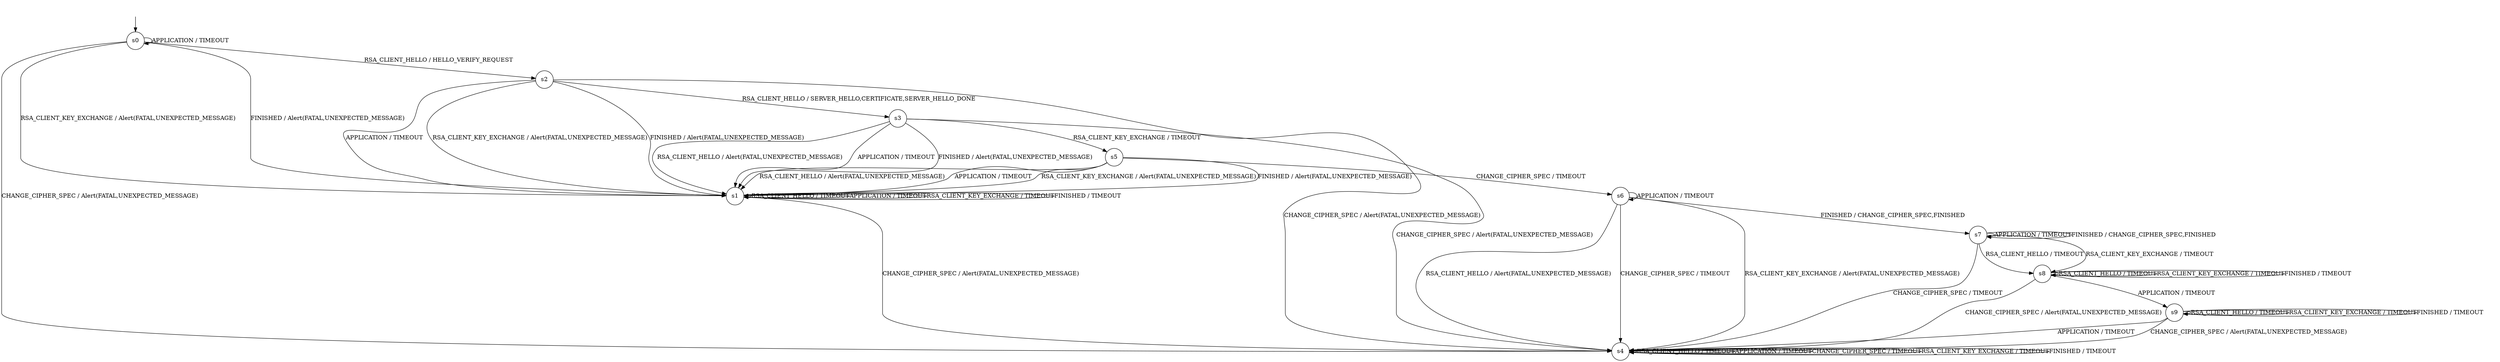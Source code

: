 digraph g {
__start0 [label="" shape="none"];

	s0 [shape="circle" label="s0"];
	s1 [shape="circle" label="s1"];
	s2 [shape="circle" label="s2"];
	s3 [shape="circle" label="s3"];
	s4 [shape="circle" label="s4"];
	s5 [shape="circle" label="s5"];
	s6 [shape="circle" label="s6"];
	s7 [shape="circle" label="s7"];
	s8 [shape="circle" label="s8"];
	s9 [shape="circle" label="s9"];
	s0 -> s2 [label="RSA_CLIENT_HELLO / HELLO_VERIFY_REQUEST"];
	s0 -> s0 [label="APPLICATION / TIMEOUT"];
	s0 -> s4 [label="CHANGE_CIPHER_SPEC / Alert(FATAL,UNEXPECTED_MESSAGE)"];
	s0 -> s1 [label="RSA_CLIENT_KEY_EXCHANGE / Alert(FATAL,UNEXPECTED_MESSAGE)"];
	s0 -> s1 [label="FINISHED / Alert(FATAL,UNEXPECTED_MESSAGE)"];
	s1 -> s1 [label="RSA_CLIENT_HELLO / TIMEOUT"];
	s1 -> s1 [label="APPLICATION / TIMEOUT"];
	s1 -> s4 [label="CHANGE_CIPHER_SPEC / Alert(FATAL,UNEXPECTED_MESSAGE)"];
	s1 -> s1 [label="RSA_CLIENT_KEY_EXCHANGE / TIMEOUT"];
	s1 -> s1 [label="FINISHED / TIMEOUT"];
	s2 -> s3 [label="RSA_CLIENT_HELLO / SERVER_HELLO,CERTIFICATE,SERVER_HELLO_DONE"];
	s2 -> s1 [label="APPLICATION / TIMEOUT"];
	s2 -> s4 [label="CHANGE_CIPHER_SPEC / Alert(FATAL,UNEXPECTED_MESSAGE)"];
	s2 -> s1 [label="RSA_CLIENT_KEY_EXCHANGE / Alert(FATAL,UNEXPECTED_MESSAGE)"];
	s2 -> s1 [label="FINISHED / Alert(FATAL,UNEXPECTED_MESSAGE)"];
	s3 -> s1 [label="RSA_CLIENT_HELLO / Alert(FATAL,UNEXPECTED_MESSAGE)"];
	s3 -> s1 [label="APPLICATION / TIMEOUT"];
	s3 -> s4 [label="CHANGE_CIPHER_SPEC / Alert(FATAL,UNEXPECTED_MESSAGE)"];
	s3 -> s5 [label="RSA_CLIENT_KEY_EXCHANGE / TIMEOUT"];
	s3 -> s1 [label="FINISHED / Alert(FATAL,UNEXPECTED_MESSAGE)"];
	s4 -> s4 [label="RSA_CLIENT_HELLO / TIMEOUT"];
	s4 -> s4 [label="APPLICATION / TIMEOUT"];
	s4 -> s4 [label="CHANGE_CIPHER_SPEC / TIMEOUT"];
	s4 -> s4 [label="RSA_CLIENT_KEY_EXCHANGE / TIMEOUT"];
	s4 -> s4 [label="FINISHED / TIMEOUT"];
	s5 -> s1 [label="RSA_CLIENT_HELLO / Alert(FATAL,UNEXPECTED_MESSAGE)"];
	s5 -> s1 [label="APPLICATION / TIMEOUT"];
	s5 -> s6 [label="CHANGE_CIPHER_SPEC / TIMEOUT"];
	s5 -> s1 [label="RSA_CLIENT_KEY_EXCHANGE / Alert(FATAL,UNEXPECTED_MESSAGE)"];
	s5 -> s1 [label="FINISHED / Alert(FATAL,UNEXPECTED_MESSAGE)"];
	s6 -> s4 [label="RSA_CLIENT_HELLO / Alert(FATAL,UNEXPECTED_MESSAGE)"];
	s6 -> s6 [label="APPLICATION / TIMEOUT"];
	s6 -> s4 [label="CHANGE_CIPHER_SPEC / TIMEOUT"];
	s6 -> s4 [label="RSA_CLIENT_KEY_EXCHANGE / Alert(FATAL,UNEXPECTED_MESSAGE)"];
	s6 -> s7 [label="FINISHED / CHANGE_CIPHER_SPEC,FINISHED"];
	s7 -> s8 [label="RSA_CLIENT_HELLO / TIMEOUT"];
	s7 -> s7 [label="APPLICATION / TIMEOUT"];
	s7 -> s4 [label="CHANGE_CIPHER_SPEC / TIMEOUT"];
	s7 -> s8 [label="RSA_CLIENT_KEY_EXCHANGE / TIMEOUT"];
	s7 -> s7 [label="FINISHED / CHANGE_CIPHER_SPEC,FINISHED"];
	s8 -> s8 [label="RSA_CLIENT_HELLO / TIMEOUT"];
	s8 -> s9 [label="APPLICATION / TIMEOUT"];
	s8 -> s4 [label="CHANGE_CIPHER_SPEC / Alert(FATAL,UNEXPECTED_MESSAGE)"];
	s8 -> s8 [label="RSA_CLIENT_KEY_EXCHANGE / TIMEOUT"];
	s8 -> s8 [label="FINISHED / TIMEOUT"];
	s9 -> s9 [label="RSA_CLIENT_HELLO / TIMEOUT"];
	s9 -> s4 [label="APPLICATION / TIMEOUT"];
	s9 -> s4 [label="CHANGE_CIPHER_SPEC / Alert(FATAL,UNEXPECTED_MESSAGE)"];
	s9 -> s9 [label="RSA_CLIENT_KEY_EXCHANGE / TIMEOUT"];
	s9 -> s9 [label="FINISHED / TIMEOUT"];

__start0 -> s0;
}
